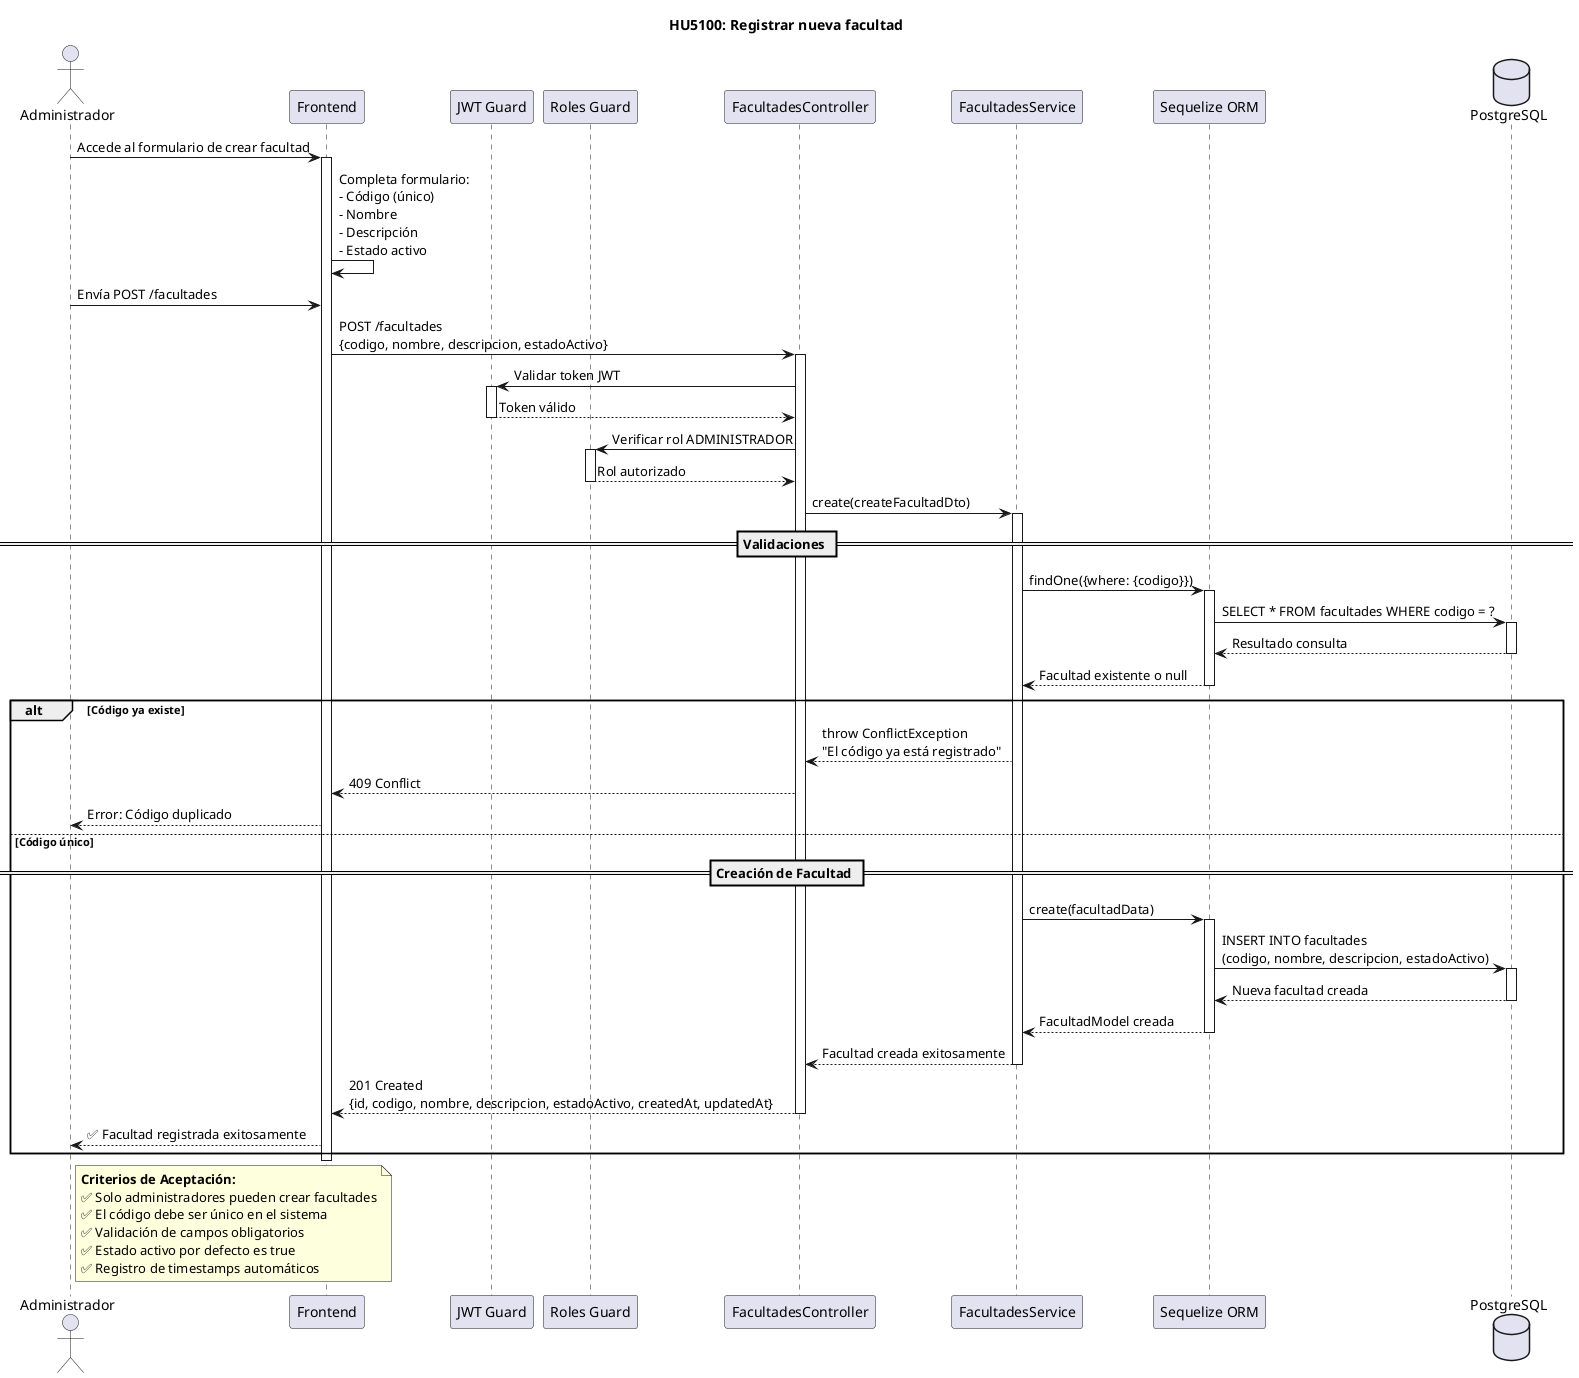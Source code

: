 @startuml HU5100 - Crear Facultad

title HU5100: Registrar nueva facultad

actor "Administrador" as Admin
participant "Frontend" as FE
participant "JWT Guard" as JWT
participant "Roles Guard" as RG
participant "FacultadesController" as FC
participant "FacultadesService" as FS
participant "Sequelize ORM" as ORM
database "PostgreSQL" as DB

Admin -> FE: Accede al formulario de crear facultad
activate FE

FE -> FE: Completa formulario:\n- Código (único)\n- Nombre\n- Descripción\n- Estado activo

Admin -> FE: Envía POST /facultades
FE -> FC: POST /facultades\n{codigo, nombre, descripcion, estadoActivo}
activate FC

FC -> JWT: Validar token JWT
activate JWT
JWT --> FC: Token válido
deactivate JWT

FC -> RG: Verificar rol ADMINISTRADOR
activate RG
RG --> FC: Rol autorizado
deactivate RG

FC -> FS: create(createFacultadDto)
activate FS

== Validaciones ==
FS -> ORM: findOne({where: {codigo}})
activate ORM
ORM -> DB: SELECT * FROM facultades WHERE codigo = ?
activate DB
DB --> ORM: Resultado consulta
deactivate DB
ORM --> FS: Facultad existente o null
deactivate ORM

alt Código ya existe
    FS --> FC: throw ConflictException\n"El código ya está registrado"
    FC --> FE: 409 Conflict
    FE --> Admin: Error: Código duplicado
else Código único
    == Creación de Facultad ==
    FS -> ORM: create(facultadData)
    activate ORM
    ORM -> DB: INSERT INTO facultades\n(codigo, nombre, descripcion, estadoActivo)
    activate DB
    DB --> ORM: Nueva facultad creada
    deactivate DB
    ORM --> FS: FacultadModel creada
    deactivate ORM
    
    FS --> FC: Facultad creada exitosamente
    deactivate FS
    FC --> FE: 201 Created\n{id, codigo, nombre, descripcion, estadoActivo, createdAt, updatedAt}
    deactivate FC
    FE --> Admin: ✅ Facultad registrada exitosamente
end

deactivate FE

note right of Admin
  **Criterios de Aceptación:**
  ✅ Solo administradores pueden crear facultades
  ✅ El código debe ser único en el sistema
  ✅ Validación de campos obligatorios
  ✅ Estado activo por defecto es true
  ✅ Registro de timestamps automáticos
end note

@enduml